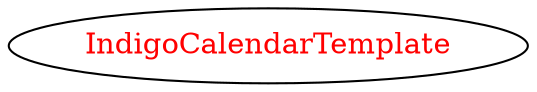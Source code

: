 digraph dependencyGraph {
 concentrate=true;
 ranksep="2.0";
 rankdir="LR"; 
 splines="ortho";
"IndigoCalendarTemplate" [fontcolor="red"];
}